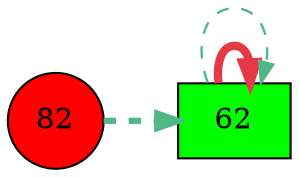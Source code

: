 digraph G{
rankdir=LR;
82 [style=filled, shape=circle, fillcolor="#fe0000", label="82"];
62 [style=filled, shape=box, fillcolor="#00fe00", label="62"];
62 -> 62 [color="#e63946",penwidth=4.00];
82 -> 62 [color="#52b788",style=dashed,penwidth=3.00];
62 -> 62 [color="#52b788",style=dashed,penwidth=1.14];
}